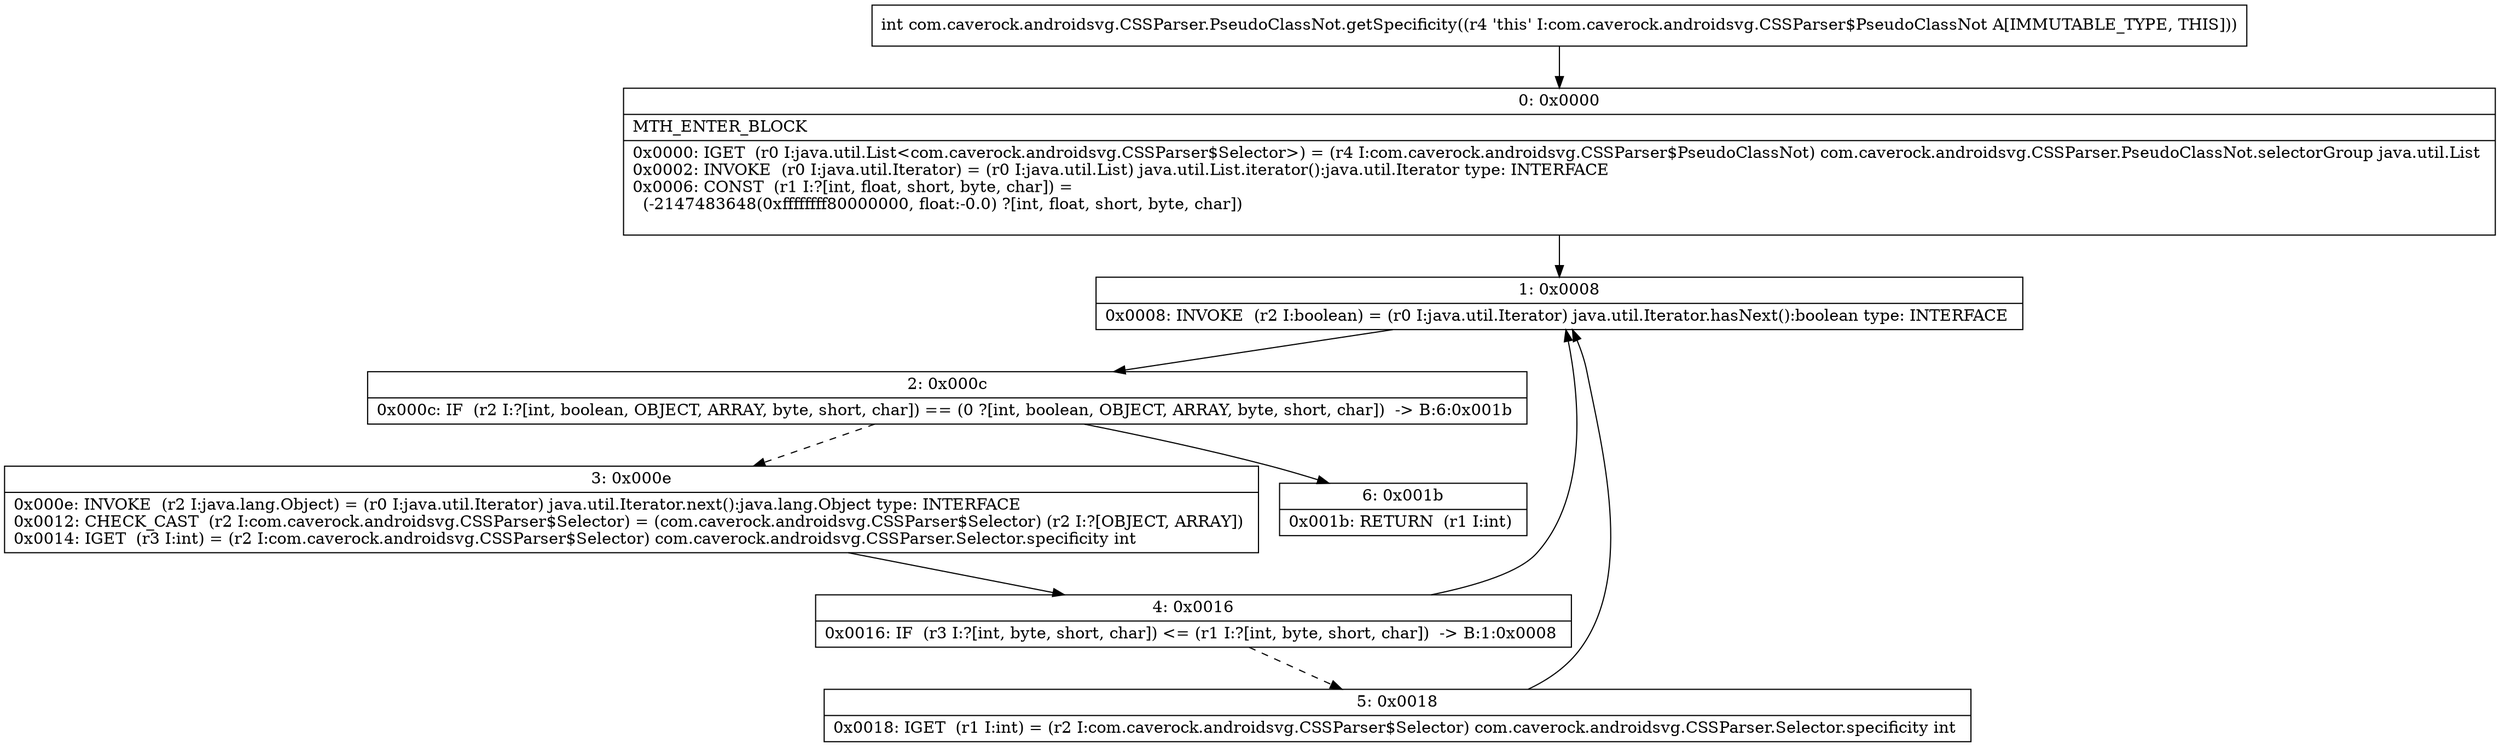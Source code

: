 digraph "CFG forcom.caverock.androidsvg.CSSParser.PseudoClassNot.getSpecificity()I" {
Node_0 [shape=record,label="{0\:\ 0x0000|MTH_ENTER_BLOCK\l|0x0000: IGET  (r0 I:java.util.List\<com.caverock.androidsvg.CSSParser$Selector\>) = (r4 I:com.caverock.androidsvg.CSSParser$PseudoClassNot) com.caverock.androidsvg.CSSParser.PseudoClassNot.selectorGroup java.util.List \l0x0002: INVOKE  (r0 I:java.util.Iterator) = (r0 I:java.util.List) java.util.List.iterator():java.util.Iterator type: INTERFACE \l0x0006: CONST  (r1 I:?[int, float, short, byte, char]) = \l  (\-2147483648(0xffffffff80000000, float:\-0.0) ?[int, float, short, byte, char])\l \l}"];
Node_1 [shape=record,label="{1\:\ 0x0008|0x0008: INVOKE  (r2 I:boolean) = (r0 I:java.util.Iterator) java.util.Iterator.hasNext():boolean type: INTERFACE \l}"];
Node_2 [shape=record,label="{2\:\ 0x000c|0x000c: IF  (r2 I:?[int, boolean, OBJECT, ARRAY, byte, short, char]) == (0 ?[int, boolean, OBJECT, ARRAY, byte, short, char])  \-\> B:6:0x001b \l}"];
Node_3 [shape=record,label="{3\:\ 0x000e|0x000e: INVOKE  (r2 I:java.lang.Object) = (r0 I:java.util.Iterator) java.util.Iterator.next():java.lang.Object type: INTERFACE \l0x0012: CHECK_CAST  (r2 I:com.caverock.androidsvg.CSSParser$Selector) = (com.caverock.androidsvg.CSSParser$Selector) (r2 I:?[OBJECT, ARRAY]) \l0x0014: IGET  (r3 I:int) = (r2 I:com.caverock.androidsvg.CSSParser$Selector) com.caverock.androidsvg.CSSParser.Selector.specificity int \l}"];
Node_4 [shape=record,label="{4\:\ 0x0016|0x0016: IF  (r3 I:?[int, byte, short, char]) \<= (r1 I:?[int, byte, short, char])  \-\> B:1:0x0008 \l}"];
Node_5 [shape=record,label="{5\:\ 0x0018|0x0018: IGET  (r1 I:int) = (r2 I:com.caverock.androidsvg.CSSParser$Selector) com.caverock.androidsvg.CSSParser.Selector.specificity int \l}"];
Node_6 [shape=record,label="{6\:\ 0x001b|0x001b: RETURN  (r1 I:int) \l}"];
MethodNode[shape=record,label="{int com.caverock.androidsvg.CSSParser.PseudoClassNot.getSpecificity((r4 'this' I:com.caverock.androidsvg.CSSParser$PseudoClassNot A[IMMUTABLE_TYPE, THIS])) }"];
MethodNode -> Node_0;
Node_0 -> Node_1;
Node_1 -> Node_2;
Node_2 -> Node_3[style=dashed];
Node_2 -> Node_6;
Node_3 -> Node_4;
Node_4 -> Node_1;
Node_4 -> Node_5[style=dashed];
Node_5 -> Node_1;
}

